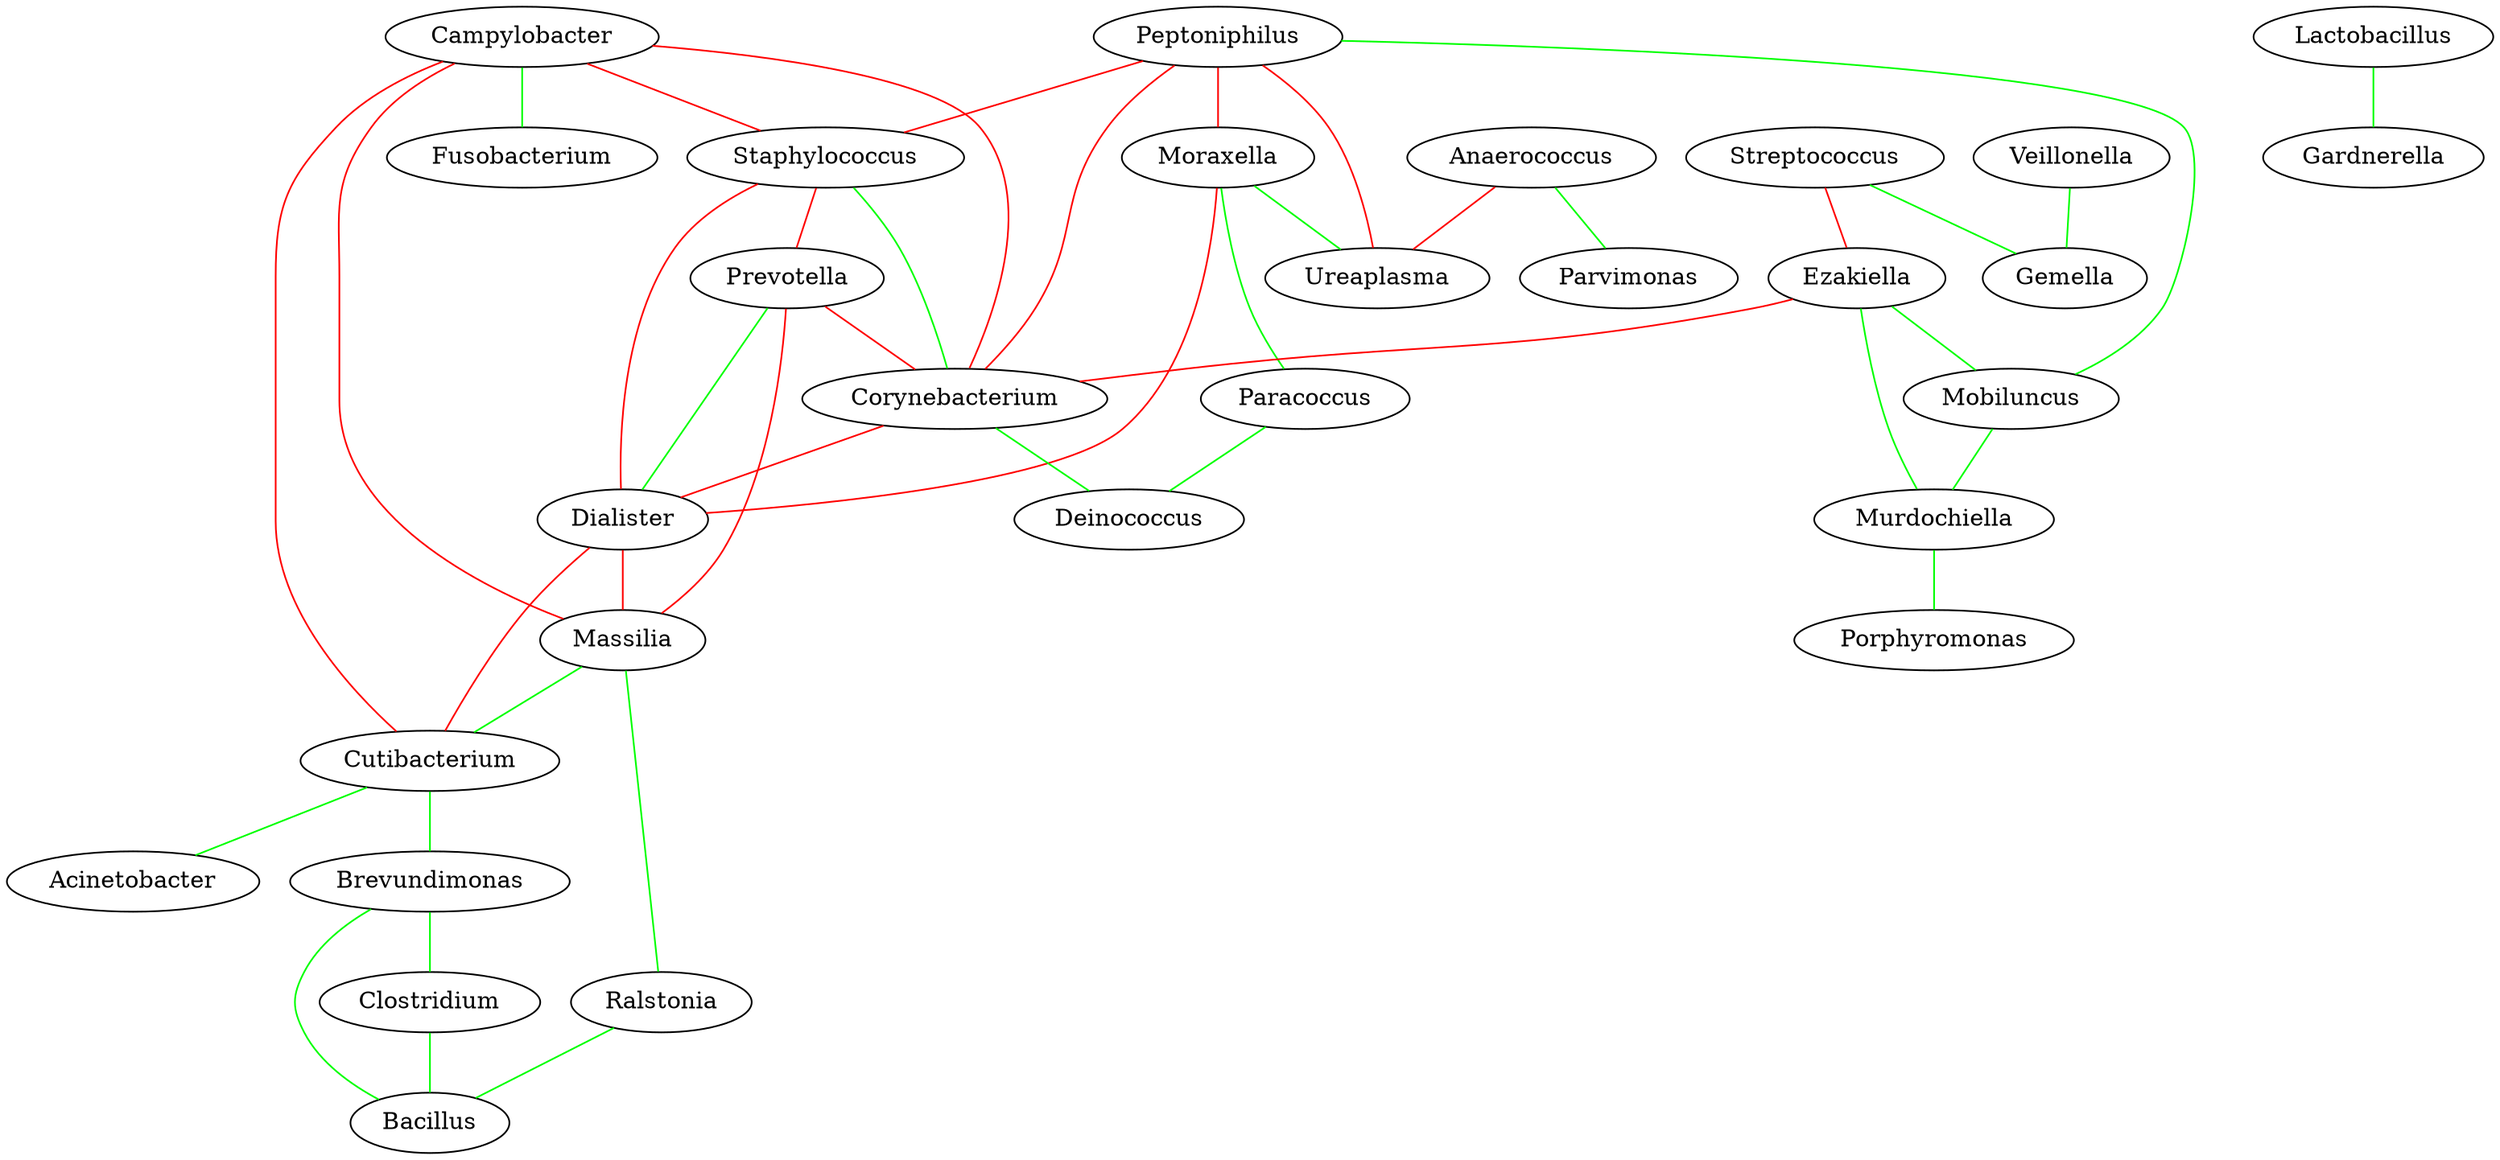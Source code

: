 strict graph "" {
	Peptoniphilus -- Staphylococcus	[color=red,
		width=6.570144956110981];
	Peptoniphilus -- Moraxella	[color=red,
		width=5.511560024287958];
	Peptoniphilus -- Corynebacterium	[color=red,
		width=6.626810440028273];
	Peptoniphilus -- Ureaplasma	[color=red,
		width=6.370340257918686];
	Peptoniphilus -- Mobiluncus	[color=green,
		width=8.610801598382679];
	Anaerococcus -- Ureaplasma	[color=red,
		width=5.147012136035674];
	Anaerococcus -- Parvimonas	[color=green,
		width=9.297295980315017];
	Campylobacter -- Staphylococcus	[color=red,
		width=5.869489567560908];
	Campylobacter -- Corynebacterium	[color=red,
		width=6.846711710363593];
	Campylobacter -- Fusobacterium	[color=green,
		width=9.095422241490052];
	Campylobacter -- Massilia	[color=red,
		width=5.146465422249343];
	Campylobacter -- Cutibacterium	[color=red,
		width=5.183693492554823];
	Streptococcus -- Ezakiella	[color=red,
		width=5.314335543473561];
	Streptococcus -- Gemella	[color=green,
		width=9.533117571935556];
	Staphylococcus -- Prevotella	[color=red,
		width=5.742835556123845];
	Staphylococcus -- Corynebacterium	[color=green,
		width=8.784333427840549];
	Staphylococcus -- Dialister	[color=red,
		width=5.629685307390916];
	Moraxella -- Ureaplasma	[color=green,
		width=13.531649975205802];
	Moraxella -- Dialister	[color=red,
		width=5.07271406001538];
	Moraxella -- Paracoccus	[color=green,
		width=9.178706042934454];
	Prevotella -- Corynebacterium	[color=red,
		width=5.980512988178574];
	Prevotella -- Dialister	[color=green,
		width=17.376100328268333];
	Prevotella -- Massilia	[color=red,
		width=5.468513417876711];
	Ezakiella -- Corynebacterium	[color=red,
		width=5.75684029079124];
	Ezakiella -- Mobiluncus	[color=green,
		width=10.513558294547567];
	Ezakiella -- Murdochiella	[color=green,
		width=9.576003919950024];
	Corynebacterium -- Dialister	[color=red,
		width=5.673229859709307];
	Corynebacterium -- Deinococcus	[color=green,
		width=8.579846800659327];
	Lactobacillus -- Gardnerella	[color=green,
		width=18.12662409150999];
	Dialister -- Massilia	[color=red,
		width=6.099816711815361];
	Dialister -- Cutibacterium	[color=red,
		width=5.111850235173573];
	Massilia -- Cutibacterium	[color=green,
		width=11.418706465095243];
	Massilia -- Ralstonia	[color=green,
		width=8.2457912614664];
	Cutibacterium -- Acinetobacter	[color=green,
		width=11.51919733548613];
	Cutibacterium -- Brevundimonas	[color=green,
		width=8.510635356136797];
	Ralstonia -- Bacillus	[color=green,
		width=10.293001791119638];
	Veillonella -- Gemella	[color=green,
		width=11.56256369971201];
	Mobiluncus -- Murdochiella	[color=green,
		width=8.186373290531414];
	Murdochiella -- Porphyromonas	[color=green,
		width=9.237978233657639];
	Brevundimonas -- Clostridium	[color=green,
		width=15.835034833012607];
	Brevundimonas -- Bacillus	[color=green,
		width=11.510206858342695];
	Paracoccus -- Deinococcus	[color=green,
		width=11.288334522383535];
	Clostridium -- Bacillus	[color=green,
		width=14.501471679005942];
}
